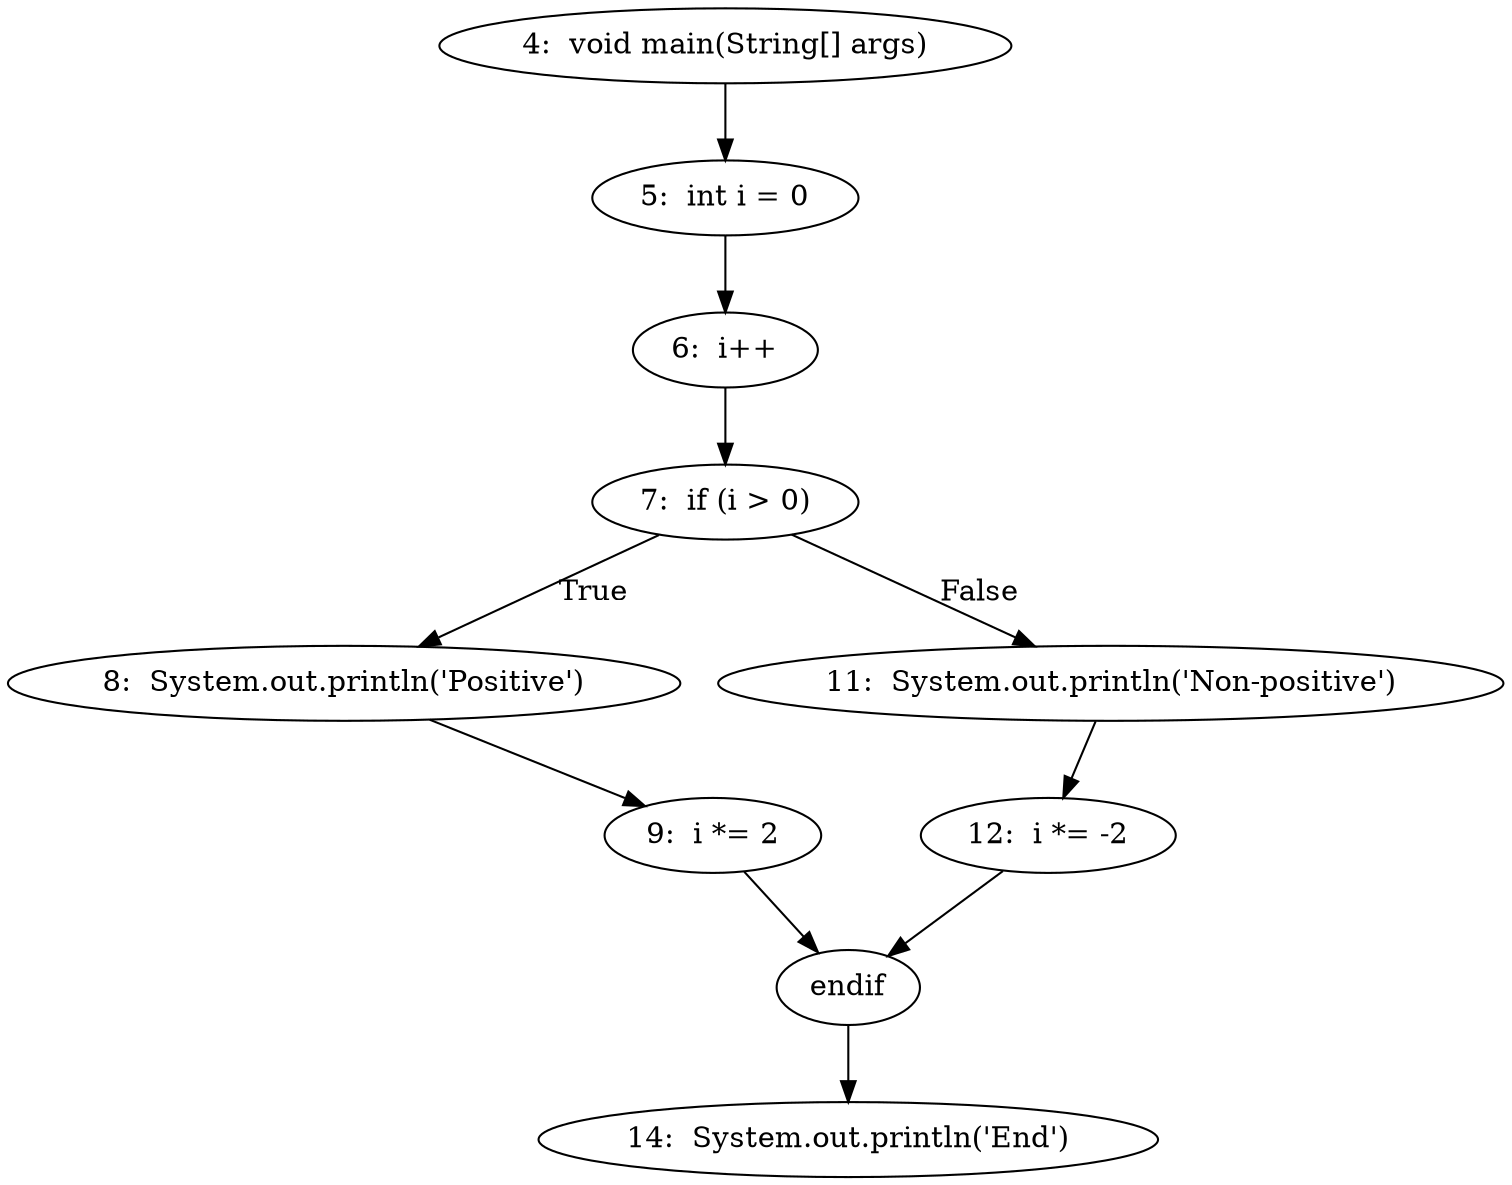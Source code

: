 digraph CFG {
   // graph-vertices
   n1   [label="4:  void main(String[] args)"];
   n2   [label="5:  int i = 0"];
   n3   [label="6:  i++"];
   n4   [label="7:  if (i > 0)"];
   n5   [label="8:  System.out.println('Positive')"];
   n6   [label="9:  i *= 2"];
   n7   [label="endif"];
   n8   [label="11:  System.out.println('Non-positive')"];
   n9   [label="12:  i *= -2"];
   n10   [label="14:  System.out.println('End')"];
   // graph-edges
   n1 -> n2;
   n2 -> n3;
   n3 -> n4;
   n4 -> n5   [label="True"];
   n5 -> n6;
   n6 -> n7;
   n4 -> n8   [label="False"];
   n8 -> n9;
   n9 -> n7;
   n7 -> n10;
   // end-of-graph
}
